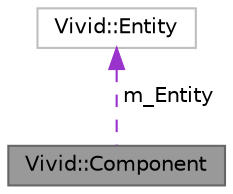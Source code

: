 digraph "Vivid::Component"
{
 // LATEX_PDF_SIZE
  bgcolor="transparent";
  edge [fontname=Helvetica,fontsize=10,labelfontname=Helvetica,labelfontsize=10];
  node [fontname=Helvetica,fontsize=10,shape=box,height=0.2,width=0.4];
  Node1 [label="Vivid::Component",height=0.2,width=0.4,color="gray40", fillcolor="grey60", style="filled", fontcolor="black",tooltip=" "];
  Node2 -> Node1 [dir="back",color="darkorchid3",style="dashed",label=" m_Entity" ];
  Node2 [label="Vivid::Entity",height=0.2,width=0.4,color="grey75", fillcolor="white", style="filled",URL="$class_vivid_1_1_entity.html",tooltip=" "];
}
